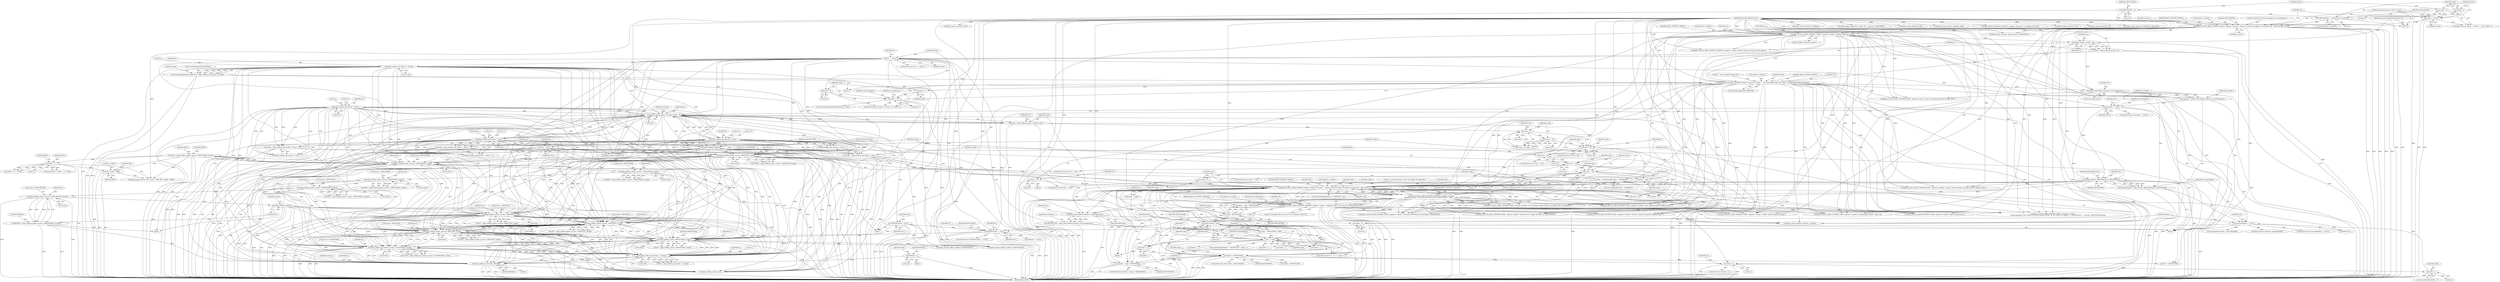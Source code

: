 digraph "0_ghostscript_e698d5c11d27212aa1098bc5b1673a3378563092_18@pointer" {
"1001197" [label="(Call,IBO->width + RDW)"];
"1001112" [label="(Call,RDW = jbig2_huffman_get(hs, params->SBHUFFRDW, &code1))"];
"1001114" [label="(Call,jbig2_huffman_get(hs, params->SBHUFFRDW, &code1))"];
"1000616" [label="(Call,jbig2_huffman_skip(hs))"];
"1000487" [label="(Call,jbig2_huffman_get_bits(hs, 3, &err))"];
"1000381" [label="(Call,jbig2_huffman_get(hs, runcodes, &err))"];
"1000473" [label="(Call,jbig2_huffman_get_bits(hs, 2, &err))"];
"1000273" [label="(Call,jbig2_huffman_get_bits(hs, 4, &code))"];
"1000243" [label="(Call,hs == NULL)"];
"1000237" [label="(Call,hs = jbig2_huffman_new(ctx, ws))"];
"1000239" [label="(Call,jbig2_huffman_new(ctx, ws))"];
"1000230" [label="(Call,jbig2_error(ctx, JBIG2_SEVERITY_DEBUG, segment->number, \"huffman coded text region\"))"];
"1000201" [label="(Call,jbig2_error(ctx, JBIG2_SEVERITY_DEBUG, segment->number, \"symbol list contains %d glyphs in %d dictionaries\", SBNUMSYMS, n_dicts))"];
"1000136" [label="(MethodParameterIn,Jbig2Ctx *ctx)"];
"1000181" [label="(Call,SBNUMSYMS = 0)"];
"1000194" [label="(Call,SBNUMSYMS += dicts[index]->n_symbols)"];
"1000188" [label="(Call,index < n_dicts)"];
"1000185" [label="(Call,index = 0)"];
"1000191" [label="(Call,index++)"];
"1000140" [label="(MethodParameterIn,const uint32_t n_dicts)"];
"1000146" [label="(MethodParameterIn,Jbig2WordStream *ws)"];
"1000501" [label="(Call,jbig2_huffman_get_bits(hs, 7, &err))"];
"1000332" [label="(Call,runcodes == NULL)"];
"1000325" [label="(Call,runcodes = jbig2_build_huffman_table(ctx, &runcodeparams))"];
"1000327" [label="(Call,jbig2_build_huffman_table(ctx, &runcodeparams))"];
"1000297" [label="(Call,jbig2_error(ctx, JBIG2_SEVERITY_DEBUG, segment->number, \"  read runcode%d length %d\", index, runcodelengths[index].PREFLEN))"];
"1000261" [label="(Call,index < 35)"];
"1000258" [label="(Call,index = 0)"];
"1000264" [label="(Call,index++)"];
"1000267" [label="(Call,runcodelengths[index].PREFLEN = jbig2_huffman_get_bits(hs, 4, &code))"];
"1000718" [label="(Call,jbig2_huffman_get(hs, params->SBHUFFDT, &code))"];
"1000764" [label="(Call,jbig2_huffman_get(hs, params->SBHUFFFS, &code))"];
"1001157" [label="(Call,jbig2_huffman_skip(hs))"];
"1001150" [label="(Call,jbig2_huffman_get(hs, params->SBHUFFRSIZE, &code5))"];
"1001141" [label="(Call,jbig2_huffman_get(hs, params->SBHUFFRDY, &code4))"];
"1001132" [label="(Call,jbig2_huffman_get(hs, params->SBHUFFRDX, &code3))"];
"1001123" [label="(Call,jbig2_huffman_get(hs, params->SBHUFFRDH, &code2))"];
"1000823" [label="(Call,jbig2_huffman_get(hs, params->SBHUFFDS, &code))"];
"1000905" [label="(Call,jbig2_huffman_get(hs, SBSYMCODES, &code))"];
"1000870" [label="(Call,jbig2_huffman_get_bits(hs, params->LOGSBSTRIPS, &code))"];
"1001308" [label="(Call,jbig2_huffman_advance(hs, BMSIZE))"];
"1001008" [label="(Call,jbig2_huffman_get_bits(hs, 1, &code))"];
"1000669" [label="(Call,jbig2_huffman_get(hs, params->SBHUFFDT, &code))"];
"1000169" [label="(Call,*hs = NULL)"];
"1001045" [label="(Call,BMSIZE = 0)"];
"1001148" [label="(Call,BMSIZE = jbig2_huffman_get(hs, params->SBHUFFRSIZE, &code5))"];
"1000634" [label="(Call,SBSYMCODES == NULL)"];
"1000618" [label="(Call,SBSYMCODES = jbig2_build_huffman_table(ctx, &symcodeparams))"];
"1000620" [label="(Call,jbig2_build_huffman_table(ctx, &symcodeparams))"];
"1000350" [label="(Call,jbig2_new(ctx, Jbig2HuffmanLine, SBNUMSYMS))"];
"1000594" [label="(Call,jbig2_error(ctx, JBIG2_SEVERITY_WARNING, segment->number, \"runlength codes do not cover the available symbol set\"))"];
"1000512" [label="(Call,jbig2_error(ctx, JBIG2_SEVERITY_DEBUG, segment->number, \"  read runcode%d at index %d (length %d range %d)\", code, index, len, range))"];
"1000530" [label="(Call,jbig2_error(ctx, JBIG2_SEVERITY_WARNING, segment->number,\n                            \"runlength extends %d entries beyond the end of symbol id table!\", index + range - SBNUMSYMS))"];
"1000539" [label="(Call,range - SBNUMSYMS)"];
"1000524" [label="(Call,index + range > SBNUMSYMS)"];
"1000375" [label="(Call,index < SBNUMSYMS)"];
"1000586" [label="(Call,index += r)"];
"1000551" [label="(Call,r < range)"];
"1000554" [label="(Call,r++)"];
"1000548" [label="(Call,r = 0)"];
"1000542" [label="(Call,range = SBNUMSYMS - index)"];
"1000544" [label="(Call,SBNUMSYMS - index)"];
"1000371" [label="(Call,index = 0)"];
"1000495" [label="(Call,code == 34)"];
"1000481" [label="(Call,code == 33)"];
"1000467" [label="(Call,code == 32)"];
"1000428" [label="(Call,code == 32)"];
"1000415" [label="(Call,code < 32)"];
"1000395" [label="(Call,code >= 35)"];
"1000392" [label="(Call,code < 0)"];
"1000379" [label="(Call,code = jbig2_huffman_get(hs, runcodes, &err))"];
"1000454" [label="(Call,index - 1)"];
"1000433" [label="(Call,index < 1)"];
"1000460" [label="(Call,len = 0)"];
"1000419" [label="(Call,len = code)"];
"1000449" [label="(Call,len = symcodelengths[index - 1].PREFLEN)"];
"1000422" [label="(Call,range = 1)"];
"1000498" [label="(Call,range = jbig2_huffman_get_bits(hs, 7, &err) + 11)"];
"1000470" [label="(Call,range = jbig2_huffman_get_bits(hs, 2, &err) + 3)"];
"1000484" [label="(Call,range = jbig2_huffman_get_bits(hs, 3, &err) + 3)"];
"1000173" [label="(Call,*SBSYMCODES = NULL)"];
"1000355" [label="(Call,symcodelengths == NULL)"];
"1000348" [label="(Call,symcodelengths = jbig2_new(ctx, Jbig2HuffmanLine, SBNUMSYMS))"];
"1001252" [label="(Call,RDW >> 1)"];
"1000396" [label="(Identifier,code)"];
"1000624" [label="(JumpTarget,cleanup1:)"];
"1000484" [label="(Call,range = jbig2_huffman_get_bits(hs, 3, &err) + 3)"];
"1000354" [label="(ControlStructure,if (symcodelengths == NULL))"];
"1000140" [label="(MethodParameterIn,const uint32_t n_dicts)"];
"1000452" [label="(Call,symcodelengths[index - 1])"];
"1001293" [label="(Call,jbig2_image_release(ctx, refimage))"];
"1000591" [label="(Identifier,index)"];
"1000903" [label="(Call,ID = jbig2_huffman_get(hs, SBSYMCODES, &code))"];
"1000192" [label="(Identifier,index)"];
"1000875" [label="(Call,&code)"];
"1000471" [label="(Identifier,range)"];
"1000906" [label="(Identifier,hs)"];
"1000280" [label="(Identifier,code)"];
"1000513" [label="(Identifier,ctx)"];
"1001141" [label="(Call,jbig2_huffman_get(hs, params->SBHUFFRDY, &code4))"];
"1000276" [label="(Call,&code)"];
"1000824" [label="(Identifier,hs)"];
"1000620" [label="(Call,jbig2_build_huffman_table(ctx, &symcodeparams))"];
"1001224" [label="(Call,jbig2_error(ctx, JBIG2_SEVERITY_FATAL, segment->number, \"couldn't allocate reference image\"))"];
"1001111" [label="(Block,)"];
"1000586" [label="(Call,index += r)"];
"1000393" [label="(Identifier,code)"];
"1000719" [label="(Identifier,hs)"];
"1000392" [label="(Call,code < 0)"];
"1000488" [label="(Identifier,hs)"];
"1000543" [label="(Identifier,range)"];
"1001047" [label="(Literal,0)"];
"1000182" [label="(Identifier,SBNUMSYMS)"];
"1000872" [label="(Call,params->LOGSBSTRIPS)"];
"1000579" [label="(Call,index + r)"];
"1001148" [label="(Call,BMSIZE = jbig2_huffman_get(hs, params->SBHUFFRSIZE, &code5))"];
"1000514" [label="(Identifier,JBIG2_SEVERITY_DEBUG)"];
"1000424" [label="(Literal,1)"];
"1001253" [label="(Identifier,RDW)"];
"1000391" [label="(Call,code < 0 || code >= 35)"];
"1000555" [label="(Identifier,r)"];
"1001123" [label="(Call,jbig2_huffman_get(hs, params->SBHUFFRDH, &code2))"];
"1001009" [label="(Identifier,hs)"];
"1000312" [label="(Identifier,runcodeparams)"];
"1000674" [label="(Call,&code)"];
"1000657" [label="(Identifier,ctx)"];
"1000240" [label="(Identifier,ctx)"];
"1000185" [label="(Call,index = 0)"];
"1000260" [label="(Literal,0)"];
"1000532" [label="(Identifier,JBIG2_SEVERITY_WARNING)"];
"1000489" [label="(Literal,3)"];
"1001308" [label="(Call,jbig2_huffman_advance(hs, BMSIZE))"];
"1000263" [label="(Literal,35)"];
"1000633" [label="(ControlStructure,if (SBSYMCODES == NULL))"];
"1000823" [label="(Call,jbig2_huffman_get(hs, params->SBHUFFDS, &code))"];
"1001125" [label="(Call,params->SBHUFFRDH)"];
"1001509" [label="(Call,jbig2_image_compose(ctx, image, IB, x, y, params->SBCOMBOP))"];
"1001130" [label="(Call,RDX = jbig2_huffman_get(hs, params->SBHUFFRDX, &code3))"];
"1000352" [label="(Identifier,Jbig2HuffmanLine)"];
"1000460" [label="(Call,len = 0)"];
"1000536" [label="(Literal,\"runlength extends %d entries beyond the end of symbol id table!\")"];
"1000337" [label="(Identifier,ctx)"];
"1000553" [label="(Identifier,range)"];
"1000504" [label="(Call,&err)"];
"1000621" [label="(Identifier,ctx)"];
"1001132" [label="(Call,jbig2_huffman_get(hs, params->SBHUFFRDX, &code3))"];
"1000464" [label="(Identifier,err)"];
"1000421" [label="(Identifier,code)"];
"1001143" [label="(Call,params->SBHUFFRDY)"];
"1000671" [label="(Call,params->SBHUFFDT)"];
"1001121" [label="(Call,RDH = jbig2_huffman_get(hs, params->SBHUFFRDH, &code2))"];
"1000357" [label="(Identifier,NULL)"];
"1000382" [label="(Identifier,hs)"];
"1000494" [label="(ControlStructure,if (code == 34))"];
"1000498" [label="(Call,range = jbig2_huffman_get_bits(hs, 7, &err) + 11)"];
"1001115" [label="(Identifier,hs)"];
"1000718" [label="(Call,jbig2_huffman_get(hs, params->SBHUFFDT, &code))"];
"1000547" [label="(ControlStructure,for (r = 0; r < range; r++))"];
"1000617" [label="(Identifier,hs)"];
"1001010" [label="(Literal,1)"];
"1000248" [label="(Identifier,ctx)"];
"1000587" [label="(Identifier,index)"];
"1000506" [label="(Literal,11)"];
"1000529" [label="(Block,)"];
"1000480" [label="(ControlStructure,if (code == 33))"];
"1001119" [label="(Call,&code1)"];
"1000871" [label="(Identifier,hs)"];
"1000667" [label="(Call,STRIPT = jbig2_huffman_get(hs, params->SBHUFFDT, &code))"];
"1000348" [label="(Call,symcodelengths = jbig2_new(ctx, Jbig2HuffmanLine, SBNUMSYMS))"];
"1000273" [label="(Call,jbig2_huffman_get_bits(hs, 4, &code))"];
"1000355" [label="(Call,symcodelengths == NULL)"];
"1001149" [label="(Identifier,BMSIZE)"];
"1000290" [label="(Call,runcodelengths[index].RANGELOW = index)"];
"1000523" [label="(ControlStructure,if (index + range > SBNUMSYMS))"];
"1000429" [label="(Identifier,code)"];
"1000201" [label="(Call,jbig2_error(ctx, JBIG2_SEVERITY_DEBUG, segment->number, \"symbol list contains %d glyphs in %d dictionaries\", SBNUMSYMS, n_dicts))"];
"1001252" [label="(Call,RDW >> 1)"];
"1000524" [label="(Call,index + range > SBNUMSYMS)"];
"1000521" [label="(Identifier,len)"];
"1001300" [label="(Call,jbig2_image_release(ctx, IBO))"];
"1000419" [label="(Call,len = code)"];
"1000264" [label="(Call,index++)"];
"1000389" [label="(Identifier,err)"];
"1000381" [label="(Call,jbig2_huffman_get(hs, runcodes, &err))"];
"1000244" [label="(Identifier,hs)"];
"1000175" [label="(Identifier,NULL)"];
"1000468" [label="(Identifier,code)"];
"1000570" [label="(Call,index + r)"];
"1000462" [label="(Literal,0)"];
"1000267" [label="(Call,runcodelengths[index].PREFLEN = jbig2_huffman_get_bits(hs, 4, &code))"];
"1000456" [label="(Literal,1)"];
"1000266" [label="(Block,)"];
"1000422" [label="(Call,range = 1)"];
"1000478" [label="(Literal,3)"];
"1000541" [label="(Identifier,SBNUMSYMS)"];
"1000257" [label="(ControlStructure,for (index = 0; index < 35; index++))"];
"1000239" [label="(Call,jbig2_huffman_new(ctx, ws))"];
"1000378" [label="(Block,)"];
"1000638" [label="(Call,jbig2_error(ctx, JBIG2_SEVERITY_FATAL, segment->number, \"could not construct Symbol ID huffman table!\"))"];
"1000297" [label="(Call,jbig2_error(ctx, JBIG2_SEVERITY_DEBUG, segment->number, \"  read runcode%d length %d\", index, runcodelengths[index].PREFLEN))"];
"1000394" [label="(Literal,0)"];
"1000189" [label="(Identifier,index)"];
"1000905" [label="(Call,jbig2_huffman_get(hs, SBSYMCODES, &code))"];
"1000828" [label="(Call,&code)"];
"1001584" [label="(MethodReturn,RET)"];
"1000515" [label="(Call,segment->number)"];
"1000502" [label="(Identifier,hs)"];
"1000825" [label="(Call,params->SBHUFFDS)"];
"1001231" [label="(Call,jbig2_image_clear(ctx, refimage, 0x00))"];
"1001201" [label="(Identifier,RDW)"];
"1000350" [label="(Call,jbig2_new(ctx, Jbig2HuffmanLine, SBNUMSYMS))"];
"1000183" [label="(Literal,0)"];
"1000261" [label="(Call,index < 35)"];
"1001158" [label="(Identifier,hs)"];
"1000520" [label="(Identifier,index)"];
"1001315" [label="(Identifier,params)"];
"1000147" [label="(Block,)"];
"1000232" [label="(Identifier,JBIG2_SEVERITY_DEBUG)"];
"1000469" [label="(Literal,32)"];
"1000209" [label="(Identifier,n_dicts)"];
"1000670" [label="(Identifier,hs)"];
"1000415" [label="(Call,code < 32)"];
"1000764" [label="(Call,jbig2_huffman_get(hs, params->SBHUFFFS, &code))"];
"1000298" [label="(Identifier,ctx)"];
"1000470" [label="(Call,range = jbig2_huffman_get_bits(hs, 2, &err) + 3)"];
"1000450" [label="(Identifier,len)"];
"1000473" [label="(Call,jbig2_huffman_get_bits(hs, 2, &err))"];
"1000639" [label="(Identifier,ctx)"];
"1000575" [label="(Call,symcodelengths[index + r].RANGELOW = index + r)"];
"1000207" [label="(Literal,\"symbol list contains %d glyphs in %d dictionaries\")"];
"1000431" [label="(Block,)"];
"1000303" [label="(Literal,\"  read runcode%d length %d\")"];
"1000430" [label="(Literal,32)"];
"1000191" [label="(Call,index++)"];
"1001485" [label="(Call,jbig2_error(ctx, JBIG2_SEVERITY_DEBUG, segment->number,\n                        \"composing glyph id %d: %dx%d @ (%d,%d) symbol %d/%d\", ID, IB->width, IB->height, x, y, NINSTANCES + 1, params->SBNUMINSTANCES))"];
"1000459" [label="(Block,)"];
"1000550" [label="(Literal,0)"];
"1000483" [label="(Literal,33)"];
"1000438" [label="(Identifier,ctx)"];
"1001576" [label="(Call,jbig2_release_huffman_table(ctx, SBSYMCODES))"];
"1000373" [label="(Literal,0)"];
"1000237" [label="(Call,hs = jbig2_huffman_new(ctx, ws))"];
"1000353" [label="(Identifier,SBNUMSYMS)"];
"1000537" [label="(Call,index + range - SBNUMSYMS)"];
"1000588" [label="(Identifier,r)"];
"1000545" [label="(Identifier,SBNUMSYMS)"];
"1000173" [label="(Call,*SBSYMCODES = NULL)"];
"1000395" [label="(Call,code >= 35)"];
"1000552" [label="(Identifier,r)"];
"1000349" [label="(Identifier,symcodelengths)"];
"1001150" [label="(Call,jbig2_huffman_get(hs, params->SBHUFFRSIZE, &code5))"];
"1000326" [label="(Identifier,runcodes)"];
"1001036" [label="(Block,)"];
"1000333" [label="(Identifier,runcodes)"];
"1000766" [label="(Call,params->SBHUFFFS)"];
"1000231" [label="(Identifier,ctx)"];
"1000437" [label="(Call,jbig2_error(ctx, JBIG2_SEVERITY_FATAL, segment->number, \"error decoding symbol id table: run length with no antecedent!\"))"];
"1000509" [label="(Identifier,err)"];
"1000360" [label="(Identifier,ctx)"];
"1000146" [label="(MethodParameterIn,Jbig2WordStream *ws)"];
"1000380" [label="(Identifier,code)"];
"1000454" [label="(Call,index - 1)"];
"1000476" [label="(Call,&err)"];
"1000490" [label="(Call,&err)"];
"1000190" [label="(Identifier,n_dicts)"];
"1001254" [label="(Literal,1)"];
"1000618" [label="(Call,SBSYMCODES = jbig2_build_huffman_table(ctx, &symcodeparams))"];
"1000359" [label="(Call,jbig2_error(ctx, JBIG2_SEVERITY_FATAL, segment->number, \"memory allocation failure reading symbol ID huffman table!\"))"];
"1000467" [label="(Call,code == 32)"];
"1001113" [label="(Identifier,RDW)"];
"1001280" [label="(Call,jbig2_decode_refinement_region(ctx, segment, &rparams, as, refimage, GR_stats))"];
"1001157" [label="(Call,jbig2_huffman_skip(hs))"];
"1000485" [label="(Identifier,range)"];
"1000986" [label="(Call,jbig2_error(ctx, JBIG2_SEVERITY_FATAL, segment->number, \"missing glyph %d/%d!\", index, id))"];
"1000178" [label="(Identifier,code)"];
"1000561" [label="(Call,index + r)"];
"1000540" [label="(Identifier,range)"];
"1001247" [label="(Call,rparams.DX = (RDW >> 1) + RDX)"];
"1001309" [label="(Identifier,hs)"];
"1000461" [label="(Identifier,len)"];
"1000247" [label="(Call,jbig2_error(ctx, JBIG2_SEVERITY_WARNING, segment->number, \"failed to allocate storage for text region\"))"];
"1000482" [label="(Identifier,code)"];
"1001208" [label="(Call,refimage == NULL)"];
"1000435" [label="(Literal,1)"];
"1001307" [label="(Block,)"];
"1001152" [label="(Call,params->SBHUFFRSIZE)"];
"1000500" [label="(Call,jbig2_huffman_get_bits(hs, 7, &err) + 11)"];
"1001045" [label="(Call,BMSIZE = 0)"];
"1001567" [label="(Call,jbig2_image_release(ctx, IB))"];
"1001523" [label="(Call,jbig2_image_release(ctx, IB))"];
"1000497" [label="(Literal,34)"];
"1000258" [label="(Call,index = 0)"];
"1001146" [label="(Call,&code4)"];
"1001151" [label="(Identifier,hs)"];
"1000486" [label="(Call,jbig2_huffman_get_bits(hs, 3, &err) + 3)"];
"1000193" [label="(Block,)"];
"1000720" [label="(Call,params->SBHUFFDT)"];
"1000560" [label="(Identifier,symcodelengths)"];
"1000212" [label="(Identifier,params)"];
"1000236" [label="(Literal,\"huffman coded text region\")"];
"1000971" [label="(Call,jbig2_image_clone(ctx, dicts[index]->glyphs[id]))"];
"1000181" [label="(Call,SBNUMSYMS = 0)"];
"1000455" [label="(Identifier,index)"];
"1000762" [label="(Call,DFS = jbig2_huffman_get(hs, params->SBHUFFFS, &code))"];
"1001114" [label="(Call,jbig2_huffman_get(hs, params->SBHUFFRDW, &code1))"];
"1001122" [label="(Identifier,RDH)"];
"1000929" [label="(Call,ID >= SBNUMSYMS)"];
"1000417" [label="(Literal,32)"];
"1000203" [label="(Identifier,JBIG2_SEVERITY_DEBUG)"];
"1000512" [label="(Call,jbig2_error(ctx, JBIG2_SEVERITY_DEBUG, segment->number, \"  read runcode%d at index %d (length %d range %d)\", code, index, len, range))"];
"1000475" [label="(Literal,2)"];
"1001008" [label="(Call,jbig2_huffman_get_bits(hs, 1, &code))"];
"1000557" [label="(Call,symcodelengths[index + r].PREFLEN = len)"];
"1000376" [label="(Identifier,index)"];
"1001006" [label="(Call,RI = jbig2_huffman_get_bits(hs, 1, &code))"];
"1001162" [label="(Identifier,code1)"];
"1000238" [label="(Identifier,hs)"];
"1000593" [label="(Block,)"];
"1000171" [label="(Identifier,NULL)"];
"1000188" [label="(Call,index < n_dicts)"];
"1000262" [label="(Identifier,index)"];
"1000635" [label="(Identifier,SBSYMCODES)"];
"1000327" [label="(Call,jbig2_build_huffman_table(ctx, &runcodeparams))"];
"1001182" [label="(Call,jbig2_error(ctx, JBIG2_SEVERITY_FATAL, segment->number, \"failed to decode data\"))"];
"1000554" [label="(Call,r++)"];
"1000634" [label="(Call,SBSYMCODES == NULL)"];
"1000539" [label="(Call,range - SBNUMSYMS)"];
"1000870" [label="(Call,jbig2_huffman_get_bits(hs, params->LOGSBSTRIPS, &code))"];
"1000270" [label="(Identifier,runcodelengths)"];
"1000397" [label="(Literal,35)"];
"1000383" [label="(Identifier,runcodes)"];
"1000645" [label="(Call,jbig2_huffman_free(ctx, hs))"];
"1000530" [label="(Call,jbig2_error(ctx, JBIG2_SEVERITY_WARNING, segment->number,\n                            \"runlength extends %d entries beyond the end of symbol id table!\", index + range - SBNUMSYMS))"];
"1000202" [label="(Identifier,ctx)"];
"1000495" [label="(Call,code == 34)"];
"1000187" [label="(Literal,0)"];
"1000196" [label="(Call,dicts[index]->n_symbols)"];
"1000433" [label="(Call,index < 1)"];
"1000329" [label="(Call,&runcodeparams)"];
"1001046" [label="(Identifier,BMSIZE)"];
"1000548" [label="(Call,r = 0)"];
"1000451" [label="(Call,symcodelengths[index - 1].PREFLEN)"];
"1001128" [label="(Call,&code2)"];
"1000428" [label="(Call,code == 32)"];
"1000590" [label="(Call,index < SBNUMSYMS)"];
"1000372" [label="(Identifier,index)"];
"1001198" [label="(Call,IBO->width)"];
"1000526" [label="(Identifier,index)"];
"1001133" [label="(Identifier,hs)"];
"1000186" [label="(Identifier,index)"];
"1000136" [label="(MethodParameterIn,Jbig2Ctx *ctx)"];
"1000622" [label="(Call,&symcodeparams)"];
"1001579" [label="(Call,jbig2_huffman_free(ctx, hs))"];
"1000636" [label="(Identifier,NULL)"];
"1000807" [label="(Call,jbig2_error(ctx, JBIG2_SEVERITY_FATAL, segment->number, \"too many NINSTANCES (%d) decoded\", NINSTANCES))"];
"1000174" [label="(Identifier,SBSYMCODES)"];
"1000606" [label="(Call,symcodeparams.lines = symcodelengths)"];
"1000184" [label="(ControlStructure,for (index = 0; index < n_dicts; index++))"];
"1000716" [label="(Call,DT = jbig2_huffman_get(hs, params->SBHUFFDT, &code))"];
"1000423" [label="(Identifier,range)"];
"1000625" [label="(Call,jbig2_free(ctx->allocator, symcodelengths))"];
"1001050" [label="(Identifier,code1)"];
"1000481" [label="(Call,code == 33)"];
"1000379" [label="(Call,code = jbig2_huffman_get(hs, runcodes, &err))"];
"1000418" [label="(Block,)"];
"1000518" [label="(Literal,\"  read runcode%d at index %d (length %d range %d)\")"];
"1000334" [label="(Identifier,NULL)"];
"1000195" [label="(Identifier,SBNUMSYMS)"];
"1000449" [label="(Call,len = symcodelengths[index - 1].PREFLEN)"];
"1001204" [label="(Identifier,IBO)"];
"1000549" [label="(Identifier,r)"];
"1001112" [label="(Call,RDW = jbig2_huffman_get(hs, params->SBHUFFRDW, &code1))"];
"1000472" [label="(Call,jbig2_huffman_get_bits(hs, 2, &err) + 3)"];
"1000300" [label="(Call,segment->number)"];
"1001011" [label="(Call,&code)"];
"1000351" [label="(Identifier,ctx)"];
"1001134" [label="(Call,params->SBHUFFRDX)"];
"1000169" [label="(Call,*hs = NULL)"];
"1000331" [label="(ControlStructure,if (runcodes == NULL))"];
"1000546" [label="(Identifier,index)"];
"1000427" [label="(ControlStructure,if (code == 32))"];
"1000241" [label="(Identifier,ws)"];
"1000328" [label="(Identifier,ctx)"];
"1000544" [label="(Call,SBNUMSYMS - index)"];
"1000821" [label="(Call,IDS = jbig2_huffman_get(hs, params->SBHUFFDS, &code))"];
"1000551" [label="(Call,r < range)"];
"1001137" [label="(Call,&code3)"];
"1000519" [label="(Identifier,code)"];
"1000194" [label="(Call,SBNUMSYMS += dicts[index]->n_symbols)"];
"1000868" [label="(Call,CURT = jbig2_huffman_get_bits(hs, params->LOGSBSTRIPS, &code))"];
"1001195" [label="(Call,jbig2_image_new(ctx, IBO->width + RDW, IBO->height + RDH))"];
"1000259" [label="(Identifier,index)"];
"1000669" [label="(Call,jbig2_huffman_get(hs, params->SBHUFFDT, &code))"];
"1000688" [label="(Call,code < 0)"];
"1000242" [label="(ControlStructure,if (hs == NULL))"];
"1000265" [label="(Identifier,index)"];
"1000375" [label="(Call,index < SBNUMSYMS)"];
"1000325" [label="(Call,runcodes = jbig2_build_huffman_table(ctx, &runcodeparams))"];
"1001251" [label="(Call,(RDW >> 1) + RDX)"];
"1001142" [label="(Identifier,hs)"];
"1000650" [label="(Call,code != 0)"];
"1000233" [label="(Call,segment->number)"];
"1000275" [label="(Literal,4)"];
"1000274" [label="(Identifier,hs)"];
"1000305" [label="(Call,runcodelengths[index].PREFLEN)"];
"1000542" [label="(Call,range = SBNUMSYMS - index)"];
"1000214" [label="(Block,)"];
"1000204" [label="(Call,segment->number)"];
"1000474" [label="(Identifier,hs)"];
"1000501" [label="(Call,jbig2_huffman_get_bits(hs, 7, &err))"];
"1000499" [label="(Identifier,range)"];
"1000432" [label="(ControlStructure,if (index < 1))"];
"1000416" [label="(Identifier,code)"];
"1001310" [label="(Identifier,BMSIZE)"];
"1000503" [label="(Literal,7)"];
"1000723" [label="(Call,&code)"];
"1000600" [label="(Literal,\"runlength codes do not cover the available symbol set\")"];
"1000336" [label="(Call,jbig2_error(ctx, JBIG2_SEVERITY_FATAL, segment->number, \"error constructing symbol id runcode table!\"))"];
"1000935" [label="(Call,jbig2_error(ctx, JBIG2_SEVERITY_FATAL, segment->number, \"symbol id out of range! (%d/%d)\", ID, SBNUMSYMS))"];
"1000656" [label="(Call,jbig2_image_clear(ctx, image, params->SBDEFPIXEL))"];
"1000268" [label="(Call,runcodelengths[index].PREFLEN)"];
"1000583" [label="(Call,index + r)"];
"1001155" [label="(Call,&code5)"];
"1000170" [label="(Identifier,hs)"];
"1000466" [label="(ControlStructure,if (code == 32))"];
"1000619" [label="(Identifier,SBSYMCODES)"];
"1000374" [label="(ControlStructure,while (index < SBNUMSYMS))"];
"1001255" [label="(Identifier,RDX)"];
"1001116" [label="(Call,params->SBHUFFRDW)"];
"1000630" [label="(Call,jbig2_release_huffman_table(ctx, runcodes))"];
"1000356" [label="(Identifier,symcodelengths)"];
"1000496" [label="(Identifier,code)"];
"1000522" [label="(Identifier,range)"];
"1000907" [label="(Identifier,SBSYMCODES)"];
"1000492" [label="(Literal,3)"];
"1000371" [label="(Call,index = 0)"];
"1000414" [label="(ControlStructure,if (code < 32))"];
"1000304" [label="(Identifier,index)"];
"1000487" [label="(Call,jbig2_huffman_get_bits(hs, 3, &err))"];
"1000243" [label="(Call,hs == NULL)"];
"1000299" [label="(Identifier,JBIG2_SEVERITY_DEBUG)"];
"1000603" [label="(Identifier,symcodeparams)"];
"1000594" [label="(Call,jbig2_error(ctx, JBIG2_SEVERITY_WARNING, segment->number, \"runlength codes do not cover the available symbol set\"))"];
"1001212" [label="(Call,jbig2_image_release(ctx, IBO))"];
"1000533" [label="(Call,segment->number)"];
"1000399" [label="(Call,jbig2_error(ctx, JBIG2_SEVERITY_FATAL, segment->number, \"error reading symbol ID huffman table!\"))"];
"1000595" [label="(Identifier,ctx)"];
"1000531" [label="(Identifier,ctx)"];
"1000384" [label="(Call,&err)"];
"1001220" [label="(Call,jbig2_release_huffman_table(ctx, SBSYMCODES))"];
"1000528" [label="(Identifier,SBNUMSYMS)"];
"1000769" [label="(Call,&code)"];
"1000332" [label="(Call,runcodes == NULL)"];
"1000596" [label="(Identifier,JBIG2_SEVERITY_WARNING)"];
"1000525" [label="(Call,index + range)"];
"1000377" [label="(Identifier,SBNUMSYMS)"];
"1000597" [label="(Call,segment->number)"];
"1000230" [label="(Call,jbig2_error(ctx, JBIG2_SEVERITY_DEBUG, segment->number, \"huffman coded text region\"))"];
"1000908" [label="(Call,&code)"];
"1000420" [label="(Identifier,len)"];
"1001197" [label="(Call,IBO->width + RDW)"];
"1001139" [label="(Call,RDY = jbig2_huffman_get(hs, params->SBHUFFRDY, &code4))"];
"1000616" [label="(Call,jbig2_huffman_skip(hs))"];
"1000245" [label="(Identifier,NULL)"];
"1001124" [label="(Identifier,hs)"];
"1000208" [label="(Identifier,SBNUMSYMS)"];
"1000434" [label="(Identifier,index)"];
"1000765" [label="(Identifier,hs)"];
"1001197" -> "1001195"  [label="AST: "];
"1001197" -> "1001201"  [label="CFG: "];
"1001198" -> "1001197"  [label="AST: "];
"1001201" -> "1001197"  [label="AST: "];
"1001204" -> "1001197"  [label="CFG: "];
"1001197" -> "1001584"  [label="DDG: "];
"1001197" -> "1001584"  [label="DDG: "];
"1001112" -> "1001197"  [label="DDG: "];
"1001252" -> "1001197"  [label="DDG: "];
"1001112" -> "1001111"  [label="AST: "];
"1001112" -> "1001114"  [label="CFG: "];
"1001113" -> "1001112"  [label="AST: "];
"1001114" -> "1001112"  [label="AST: "];
"1001122" -> "1001112"  [label="CFG: "];
"1001112" -> "1001584"  [label="DDG: "];
"1001112" -> "1001584"  [label="DDG: "];
"1001114" -> "1001112"  [label="DDG: "];
"1001114" -> "1001112"  [label="DDG: "];
"1001114" -> "1001112"  [label="DDG: "];
"1001112" -> "1001195"  [label="DDG: "];
"1001112" -> "1001252"  [label="DDG: "];
"1001114" -> "1001119"  [label="CFG: "];
"1001115" -> "1001114"  [label="AST: "];
"1001116" -> "1001114"  [label="AST: "];
"1001119" -> "1001114"  [label="AST: "];
"1001114" -> "1001584"  [label="DDG: "];
"1001114" -> "1001584"  [label="DDG: "];
"1000616" -> "1001114"  [label="DDG: "];
"1000487" -> "1001114"  [label="DDG: "];
"1000718" -> "1001114"  [label="DDG: "];
"1000381" -> "1001114"  [label="DDG: "];
"1000764" -> "1001114"  [label="DDG: "];
"1001157" -> "1001114"  [label="DDG: "];
"1000823" -> "1001114"  [label="DDG: "];
"1000905" -> "1001114"  [label="DDG: "];
"1000870" -> "1001114"  [label="DDG: "];
"1001308" -> "1001114"  [label="DDG: "];
"1000473" -> "1001114"  [label="DDG: "];
"1000273" -> "1001114"  [label="DDG: "];
"1001008" -> "1001114"  [label="DDG: "];
"1000501" -> "1001114"  [label="DDG: "];
"1000669" -> "1001114"  [label="DDG: "];
"1000243" -> "1001114"  [label="DDG: "];
"1000169" -> "1001114"  [label="DDG: "];
"1001114" -> "1001123"  [label="DDG: "];
"1000616" -> "1000214"  [label="AST: "];
"1000616" -> "1000617"  [label="CFG: "];
"1000617" -> "1000616"  [label="AST: "];
"1000619" -> "1000616"  [label="CFG: "];
"1000616" -> "1001584"  [label="DDG: "];
"1000616" -> "1001584"  [label="DDG: "];
"1000487" -> "1000616"  [label="DDG: "];
"1000473" -> "1000616"  [label="DDG: "];
"1000273" -> "1000616"  [label="DDG: "];
"1000501" -> "1000616"  [label="DDG: "];
"1000381" -> "1000616"  [label="DDG: "];
"1000243" -> "1000616"  [label="DDG: "];
"1000616" -> "1000645"  [label="DDG: "];
"1000616" -> "1000669"  [label="DDG: "];
"1000616" -> "1000718"  [label="DDG: "];
"1000616" -> "1000764"  [label="DDG: "];
"1000616" -> "1000823"  [label="DDG: "];
"1000616" -> "1000870"  [label="DDG: "];
"1000616" -> "1000905"  [label="DDG: "];
"1000616" -> "1001008"  [label="DDG: "];
"1000616" -> "1001308"  [label="DDG: "];
"1000616" -> "1001579"  [label="DDG: "];
"1000487" -> "1000486"  [label="AST: "];
"1000487" -> "1000490"  [label="CFG: "];
"1000488" -> "1000487"  [label="AST: "];
"1000489" -> "1000487"  [label="AST: "];
"1000490" -> "1000487"  [label="AST: "];
"1000492" -> "1000487"  [label="CFG: "];
"1000487" -> "1001584"  [label="DDG: "];
"1000487" -> "1001584"  [label="DDG: "];
"1000487" -> "1000381"  [label="DDG: "];
"1000487" -> "1000381"  [label="DDG: "];
"1000487" -> "1000484"  [label="DDG: "];
"1000487" -> "1000484"  [label="DDG: "];
"1000487" -> "1000484"  [label="DDG: "];
"1000487" -> "1000486"  [label="DDG: "];
"1000487" -> "1000486"  [label="DDG: "];
"1000487" -> "1000486"  [label="DDG: "];
"1000381" -> "1000487"  [label="DDG: "];
"1000381" -> "1000487"  [label="DDG: "];
"1000487" -> "1000645"  [label="DDG: "];
"1000487" -> "1000669"  [label="DDG: "];
"1000487" -> "1000718"  [label="DDG: "];
"1000487" -> "1000764"  [label="DDG: "];
"1000487" -> "1000823"  [label="DDG: "];
"1000487" -> "1000870"  [label="DDG: "];
"1000487" -> "1000905"  [label="DDG: "];
"1000487" -> "1001008"  [label="DDG: "];
"1000487" -> "1001308"  [label="DDG: "];
"1000487" -> "1001579"  [label="DDG: "];
"1000381" -> "1000379"  [label="AST: "];
"1000381" -> "1000384"  [label="CFG: "];
"1000382" -> "1000381"  [label="AST: "];
"1000383" -> "1000381"  [label="AST: "];
"1000384" -> "1000381"  [label="AST: "];
"1000379" -> "1000381"  [label="CFG: "];
"1000381" -> "1001584"  [label="DDG: "];
"1000381" -> "1001584"  [label="DDG: "];
"1000381" -> "1000379"  [label="DDG: "];
"1000381" -> "1000379"  [label="DDG: "];
"1000381" -> "1000379"  [label="DDG: "];
"1000473" -> "1000381"  [label="DDG: "];
"1000473" -> "1000381"  [label="DDG: "];
"1000273" -> "1000381"  [label="DDG: "];
"1000501" -> "1000381"  [label="DDG: "];
"1000501" -> "1000381"  [label="DDG: "];
"1000243" -> "1000381"  [label="DDG: "];
"1000332" -> "1000381"  [label="DDG: "];
"1000381" -> "1000473"  [label="DDG: "];
"1000381" -> "1000473"  [label="DDG: "];
"1000381" -> "1000501"  [label="DDG: "];
"1000381" -> "1000501"  [label="DDG: "];
"1000381" -> "1000630"  [label="DDG: "];
"1000381" -> "1000645"  [label="DDG: "];
"1000381" -> "1000669"  [label="DDG: "];
"1000381" -> "1000718"  [label="DDG: "];
"1000381" -> "1000764"  [label="DDG: "];
"1000381" -> "1000823"  [label="DDG: "];
"1000381" -> "1000870"  [label="DDG: "];
"1000381" -> "1000905"  [label="DDG: "];
"1000381" -> "1001008"  [label="DDG: "];
"1000381" -> "1001308"  [label="DDG: "];
"1000381" -> "1001579"  [label="DDG: "];
"1000473" -> "1000472"  [label="AST: "];
"1000473" -> "1000476"  [label="CFG: "];
"1000474" -> "1000473"  [label="AST: "];
"1000475" -> "1000473"  [label="AST: "];
"1000476" -> "1000473"  [label="AST: "];
"1000478" -> "1000473"  [label="CFG: "];
"1000473" -> "1001584"  [label="DDG: "];
"1000473" -> "1001584"  [label="DDG: "];
"1000473" -> "1000470"  [label="DDG: "];
"1000473" -> "1000470"  [label="DDG: "];
"1000473" -> "1000470"  [label="DDG: "];
"1000473" -> "1000472"  [label="DDG: "];
"1000473" -> "1000472"  [label="DDG: "];
"1000473" -> "1000472"  [label="DDG: "];
"1000473" -> "1000645"  [label="DDG: "];
"1000473" -> "1000669"  [label="DDG: "];
"1000473" -> "1000718"  [label="DDG: "];
"1000473" -> "1000764"  [label="DDG: "];
"1000473" -> "1000823"  [label="DDG: "];
"1000473" -> "1000870"  [label="DDG: "];
"1000473" -> "1000905"  [label="DDG: "];
"1000473" -> "1001008"  [label="DDG: "];
"1000473" -> "1001308"  [label="DDG: "];
"1000473" -> "1001579"  [label="DDG: "];
"1000273" -> "1000267"  [label="AST: "];
"1000273" -> "1000276"  [label="CFG: "];
"1000274" -> "1000273"  [label="AST: "];
"1000275" -> "1000273"  [label="AST: "];
"1000276" -> "1000273"  [label="AST: "];
"1000267" -> "1000273"  [label="CFG: "];
"1000273" -> "1001584"  [label="DDG: "];
"1000273" -> "1001584"  [label="DDG: "];
"1000273" -> "1000267"  [label="DDG: "];
"1000273" -> "1000267"  [label="DDG: "];
"1000273" -> "1000267"  [label="DDG: "];
"1000243" -> "1000273"  [label="DDG: "];
"1000273" -> "1000645"  [label="DDG: "];
"1000273" -> "1000669"  [label="DDG: "];
"1000273" -> "1000669"  [label="DDG: "];
"1000273" -> "1000718"  [label="DDG: "];
"1000273" -> "1000718"  [label="DDG: "];
"1000273" -> "1000764"  [label="DDG: "];
"1000273" -> "1000764"  [label="DDG: "];
"1000273" -> "1000823"  [label="DDG: "];
"1000273" -> "1000823"  [label="DDG: "];
"1000273" -> "1000870"  [label="DDG: "];
"1000273" -> "1000870"  [label="DDG: "];
"1000273" -> "1000905"  [label="DDG: "];
"1000273" -> "1000905"  [label="DDG: "];
"1000273" -> "1001008"  [label="DDG: "];
"1000273" -> "1001008"  [label="DDG: "];
"1000273" -> "1001308"  [label="DDG: "];
"1000273" -> "1001579"  [label="DDG: "];
"1000243" -> "1000242"  [label="AST: "];
"1000243" -> "1000245"  [label="CFG: "];
"1000244" -> "1000243"  [label="AST: "];
"1000245" -> "1000243"  [label="AST: "];
"1000248" -> "1000243"  [label="CFG: "];
"1000259" -> "1000243"  [label="CFG: "];
"1000243" -> "1001584"  [label="DDG: "];
"1000243" -> "1001584"  [label="DDG: "];
"1000243" -> "1001584"  [label="DDG: "];
"1000237" -> "1000243"  [label="DDG: "];
"1000243" -> "1000332"  [label="DDG: "];
"1000243" -> "1000634"  [label="DDG: "];
"1000243" -> "1000645"  [label="DDG: "];
"1000243" -> "1000669"  [label="DDG: "];
"1000243" -> "1000718"  [label="DDG: "];
"1000243" -> "1000764"  [label="DDG: "];
"1000243" -> "1000823"  [label="DDG: "];
"1000243" -> "1000870"  [label="DDG: "];
"1000243" -> "1000905"  [label="DDG: "];
"1000243" -> "1001008"  [label="DDG: "];
"1000243" -> "1001308"  [label="DDG: "];
"1000243" -> "1001579"  [label="DDG: "];
"1000237" -> "1000214"  [label="AST: "];
"1000237" -> "1000239"  [label="CFG: "];
"1000238" -> "1000237"  [label="AST: "];
"1000239" -> "1000237"  [label="AST: "];
"1000244" -> "1000237"  [label="CFG: "];
"1000237" -> "1001584"  [label="DDG: "];
"1000239" -> "1000237"  [label="DDG: "];
"1000239" -> "1000237"  [label="DDG: "];
"1000239" -> "1000241"  [label="CFG: "];
"1000240" -> "1000239"  [label="AST: "];
"1000241" -> "1000239"  [label="AST: "];
"1000239" -> "1001584"  [label="DDG: "];
"1000230" -> "1000239"  [label="DDG: "];
"1000136" -> "1000239"  [label="DDG: "];
"1000146" -> "1000239"  [label="DDG: "];
"1000239" -> "1000247"  [label="DDG: "];
"1000239" -> "1000297"  [label="DDG: "];
"1000239" -> "1000327"  [label="DDG: "];
"1000239" -> "1000630"  [label="DDG: "];
"1000230" -> "1000214"  [label="AST: "];
"1000230" -> "1000236"  [label="CFG: "];
"1000231" -> "1000230"  [label="AST: "];
"1000232" -> "1000230"  [label="AST: "];
"1000233" -> "1000230"  [label="AST: "];
"1000236" -> "1000230"  [label="AST: "];
"1000238" -> "1000230"  [label="CFG: "];
"1000230" -> "1001584"  [label="DDG: "];
"1000230" -> "1001584"  [label="DDG: "];
"1000230" -> "1001584"  [label="DDG: "];
"1000201" -> "1000230"  [label="DDG: "];
"1000201" -> "1000230"  [label="DDG: "];
"1000201" -> "1000230"  [label="DDG: "];
"1000136" -> "1000230"  [label="DDG: "];
"1000230" -> "1000247"  [label="DDG: "];
"1000230" -> "1000297"  [label="DDG: "];
"1000230" -> "1000297"  [label="DDG: "];
"1000230" -> "1000336"  [label="DDG: "];
"1000230" -> "1000359"  [label="DDG: "];
"1000230" -> "1000399"  [label="DDG: "];
"1000230" -> "1000437"  [label="DDG: "];
"1000230" -> "1000512"  [label="DDG: "];
"1000230" -> "1000512"  [label="DDG: "];
"1000230" -> "1000594"  [label="DDG: "];
"1000230" -> "1000638"  [label="DDG: "];
"1000230" -> "1000807"  [label="DDG: "];
"1000230" -> "1000935"  [label="DDG: "];
"1000230" -> "1000986"  [label="DDG: "];
"1000230" -> "1001182"  [label="DDG: "];
"1000230" -> "1001224"  [label="DDG: "];
"1000230" -> "1001485"  [label="DDG: "];
"1000230" -> "1001485"  [label="DDG: "];
"1000201" -> "1000147"  [label="AST: "];
"1000201" -> "1000209"  [label="CFG: "];
"1000202" -> "1000201"  [label="AST: "];
"1000203" -> "1000201"  [label="AST: "];
"1000204" -> "1000201"  [label="AST: "];
"1000207" -> "1000201"  [label="AST: "];
"1000208" -> "1000201"  [label="AST: "];
"1000209" -> "1000201"  [label="AST: "];
"1000212" -> "1000201"  [label="CFG: "];
"1000201" -> "1001584"  [label="DDG: "];
"1000201" -> "1001584"  [label="DDG: "];
"1000201" -> "1001584"  [label="DDG: "];
"1000201" -> "1001584"  [label="DDG: "];
"1000201" -> "1001584"  [label="DDG: "];
"1000136" -> "1000201"  [label="DDG: "];
"1000181" -> "1000201"  [label="DDG: "];
"1000194" -> "1000201"  [label="DDG: "];
"1000188" -> "1000201"  [label="DDG: "];
"1000140" -> "1000201"  [label="DDG: "];
"1000201" -> "1000350"  [label="DDG: "];
"1000201" -> "1000656"  [label="DDG: "];
"1000201" -> "1000807"  [label="DDG: "];
"1000201" -> "1000929"  [label="DDG: "];
"1000201" -> "1000935"  [label="DDG: "];
"1000201" -> "1000986"  [label="DDG: "];
"1000201" -> "1001182"  [label="DDG: "];
"1000201" -> "1001224"  [label="DDG: "];
"1000201" -> "1001485"  [label="DDG: "];
"1000201" -> "1001485"  [label="DDG: "];
"1000136" -> "1000135"  [label="AST: "];
"1000136" -> "1001584"  [label="DDG: "];
"1000136" -> "1000247"  [label="DDG: "];
"1000136" -> "1000297"  [label="DDG: "];
"1000136" -> "1000327"  [label="DDG: "];
"1000136" -> "1000336"  [label="DDG: "];
"1000136" -> "1000350"  [label="DDG: "];
"1000136" -> "1000359"  [label="DDG: "];
"1000136" -> "1000399"  [label="DDG: "];
"1000136" -> "1000437"  [label="DDG: "];
"1000136" -> "1000512"  [label="DDG: "];
"1000136" -> "1000530"  [label="DDG: "];
"1000136" -> "1000594"  [label="DDG: "];
"1000136" -> "1000620"  [label="DDG: "];
"1000136" -> "1000630"  [label="DDG: "];
"1000136" -> "1000638"  [label="DDG: "];
"1000136" -> "1000645"  [label="DDG: "];
"1000136" -> "1000656"  [label="DDG: "];
"1000136" -> "1000807"  [label="DDG: "];
"1000136" -> "1000935"  [label="DDG: "];
"1000136" -> "1000971"  [label="DDG: "];
"1000136" -> "1000986"  [label="DDG: "];
"1000136" -> "1001182"  [label="DDG: "];
"1000136" -> "1001195"  [label="DDG: "];
"1000136" -> "1001212"  [label="DDG: "];
"1000136" -> "1001220"  [label="DDG: "];
"1000136" -> "1001224"  [label="DDG: "];
"1000136" -> "1001231"  [label="DDG: "];
"1000136" -> "1001280"  [label="DDG: "];
"1000136" -> "1001293"  [label="DDG: "];
"1000136" -> "1001300"  [label="DDG: "];
"1000136" -> "1001485"  [label="DDG: "];
"1000136" -> "1001509"  [label="DDG: "];
"1000136" -> "1001523"  [label="DDG: "];
"1000136" -> "1001567"  [label="DDG: "];
"1000136" -> "1001576"  [label="DDG: "];
"1000136" -> "1001579"  [label="DDG: "];
"1000181" -> "1000147"  [label="AST: "];
"1000181" -> "1000183"  [label="CFG: "];
"1000182" -> "1000181"  [label="AST: "];
"1000183" -> "1000181"  [label="AST: "];
"1000186" -> "1000181"  [label="CFG: "];
"1000181" -> "1000194"  [label="DDG: "];
"1000194" -> "1000193"  [label="AST: "];
"1000194" -> "1000196"  [label="CFG: "];
"1000195" -> "1000194"  [label="AST: "];
"1000196" -> "1000194"  [label="AST: "];
"1000192" -> "1000194"  [label="CFG: "];
"1000194" -> "1001584"  [label="DDG: "];
"1000188" -> "1000184"  [label="AST: "];
"1000188" -> "1000190"  [label="CFG: "];
"1000189" -> "1000188"  [label="AST: "];
"1000190" -> "1000188"  [label="AST: "];
"1000195" -> "1000188"  [label="CFG: "];
"1000202" -> "1000188"  [label="CFG: "];
"1000188" -> "1001584"  [label="DDG: "];
"1000188" -> "1001584"  [label="DDG: "];
"1000185" -> "1000188"  [label="DDG: "];
"1000191" -> "1000188"  [label="DDG: "];
"1000140" -> "1000188"  [label="DDG: "];
"1000188" -> "1000191"  [label="DDG: "];
"1000185" -> "1000184"  [label="AST: "];
"1000185" -> "1000187"  [label="CFG: "];
"1000186" -> "1000185"  [label="AST: "];
"1000187" -> "1000185"  [label="AST: "];
"1000189" -> "1000185"  [label="CFG: "];
"1000191" -> "1000184"  [label="AST: "];
"1000191" -> "1000192"  [label="CFG: "];
"1000192" -> "1000191"  [label="AST: "];
"1000189" -> "1000191"  [label="CFG: "];
"1000140" -> "1000135"  [label="AST: "];
"1000140" -> "1001584"  [label="DDG: "];
"1000146" -> "1000135"  [label="AST: "];
"1000146" -> "1001584"  [label="DDG: "];
"1000501" -> "1000500"  [label="AST: "];
"1000501" -> "1000504"  [label="CFG: "];
"1000502" -> "1000501"  [label="AST: "];
"1000503" -> "1000501"  [label="AST: "];
"1000504" -> "1000501"  [label="AST: "];
"1000506" -> "1000501"  [label="CFG: "];
"1000501" -> "1001584"  [label="DDG: "];
"1000501" -> "1001584"  [label="DDG: "];
"1000501" -> "1000498"  [label="DDG: "];
"1000501" -> "1000498"  [label="DDG: "];
"1000501" -> "1000498"  [label="DDG: "];
"1000501" -> "1000500"  [label="DDG: "];
"1000501" -> "1000500"  [label="DDG: "];
"1000501" -> "1000500"  [label="DDG: "];
"1000501" -> "1000645"  [label="DDG: "];
"1000501" -> "1000669"  [label="DDG: "];
"1000501" -> "1000718"  [label="DDG: "];
"1000501" -> "1000764"  [label="DDG: "];
"1000501" -> "1000823"  [label="DDG: "];
"1000501" -> "1000870"  [label="DDG: "];
"1000501" -> "1000905"  [label="DDG: "];
"1000501" -> "1001008"  [label="DDG: "];
"1000501" -> "1001308"  [label="DDG: "];
"1000501" -> "1001579"  [label="DDG: "];
"1000332" -> "1000331"  [label="AST: "];
"1000332" -> "1000334"  [label="CFG: "];
"1000333" -> "1000332"  [label="AST: "];
"1000334" -> "1000332"  [label="AST: "];
"1000337" -> "1000332"  [label="CFG: "];
"1000349" -> "1000332"  [label="CFG: "];
"1000332" -> "1001584"  [label="DDG: "];
"1000325" -> "1000332"  [label="DDG: "];
"1000332" -> "1000355"  [label="DDG: "];
"1000332" -> "1000630"  [label="DDG: "];
"1000332" -> "1000634"  [label="DDG: "];
"1000325" -> "1000214"  [label="AST: "];
"1000325" -> "1000327"  [label="CFG: "];
"1000326" -> "1000325"  [label="AST: "];
"1000327" -> "1000325"  [label="AST: "];
"1000333" -> "1000325"  [label="CFG: "];
"1000325" -> "1001584"  [label="DDG: "];
"1000327" -> "1000325"  [label="DDG: "];
"1000327" -> "1000325"  [label="DDG: "];
"1000327" -> "1000329"  [label="CFG: "];
"1000328" -> "1000327"  [label="AST: "];
"1000329" -> "1000327"  [label="AST: "];
"1000327" -> "1001584"  [label="DDG: "];
"1000297" -> "1000327"  [label="DDG: "];
"1000327" -> "1000336"  [label="DDG: "];
"1000327" -> "1000350"  [label="DDG: "];
"1000297" -> "1000266"  [label="AST: "];
"1000297" -> "1000305"  [label="CFG: "];
"1000298" -> "1000297"  [label="AST: "];
"1000299" -> "1000297"  [label="AST: "];
"1000300" -> "1000297"  [label="AST: "];
"1000303" -> "1000297"  [label="AST: "];
"1000304" -> "1000297"  [label="AST: "];
"1000305" -> "1000297"  [label="AST: "];
"1000265" -> "1000297"  [label="CFG: "];
"1000297" -> "1001584"  [label="DDG: "];
"1000297" -> "1001584"  [label="DDG: "];
"1000297" -> "1001584"  [label="DDG: "];
"1000297" -> "1001584"  [label="DDG: "];
"1000297" -> "1000264"  [label="DDG: "];
"1000261" -> "1000297"  [label="DDG: "];
"1000267" -> "1000297"  [label="DDG: "];
"1000297" -> "1000336"  [label="DDG: "];
"1000297" -> "1000359"  [label="DDG: "];
"1000297" -> "1000399"  [label="DDG: "];
"1000297" -> "1000437"  [label="DDG: "];
"1000297" -> "1000512"  [label="DDG: "];
"1000297" -> "1000512"  [label="DDG: "];
"1000297" -> "1000594"  [label="DDG: "];
"1000297" -> "1000630"  [label="DDG: "];
"1000297" -> "1000638"  [label="DDG: "];
"1000297" -> "1000807"  [label="DDG: "];
"1000297" -> "1000935"  [label="DDG: "];
"1000297" -> "1000986"  [label="DDG: "];
"1000297" -> "1001182"  [label="DDG: "];
"1000297" -> "1001224"  [label="DDG: "];
"1000297" -> "1001485"  [label="DDG: "];
"1000297" -> "1001485"  [label="DDG: "];
"1000261" -> "1000257"  [label="AST: "];
"1000261" -> "1000263"  [label="CFG: "];
"1000262" -> "1000261"  [label="AST: "];
"1000263" -> "1000261"  [label="AST: "];
"1000270" -> "1000261"  [label="CFG: "];
"1000312" -> "1000261"  [label="CFG: "];
"1000261" -> "1001584"  [label="DDG: "];
"1000261" -> "1001584"  [label="DDG: "];
"1000258" -> "1000261"  [label="DDG: "];
"1000264" -> "1000261"  [label="DDG: "];
"1000261" -> "1000290"  [label="DDG: "];
"1000258" -> "1000257"  [label="AST: "];
"1000258" -> "1000260"  [label="CFG: "];
"1000259" -> "1000258"  [label="AST: "];
"1000260" -> "1000258"  [label="AST: "];
"1000262" -> "1000258"  [label="CFG: "];
"1000264" -> "1000257"  [label="AST: "];
"1000264" -> "1000265"  [label="CFG: "];
"1000265" -> "1000264"  [label="AST: "];
"1000262" -> "1000264"  [label="CFG: "];
"1000267" -> "1000266"  [label="AST: "];
"1000268" -> "1000267"  [label="AST: "];
"1000280" -> "1000267"  [label="CFG: "];
"1000267" -> "1001584"  [label="DDG: "];
"1000267" -> "1001584"  [label="DDG: "];
"1000718" -> "1000716"  [label="AST: "];
"1000718" -> "1000723"  [label="CFG: "];
"1000719" -> "1000718"  [label="AST: "];
"1000720" -> "1000718"  [label="AST: "];
"1000723" -> "1000718"  [label="AST: "];
"1000716" -> "1000718"  [label="CFG: "];
"1000718" -> "1001584"  [label="DDG: "];
"1000718" -> "1001584"  [label="DDG: "];
"1000718" -> "1001584"  [label="DDG: "];
"1000718" -> "1000716"  [label="DDG: "];
"1000718" -> "1000716"  [label="DDG: "];
"1000718" -> "1000716"  [label="DDG: "];
"1000764" -> "1000718"  [label="DDG: "];
"1000764" -> "1000718"  [label="DDG: "];
"1001157" -> "1000718"  [label="DDG: "];
"1000823" -> "1000718"  [label="DDG: "];
"1000823" -> "1000718"  [label="DDG: "];
"1000905" -> "1000718"  [label="DDG: "];
"1000905" -> "1000718"  [label="DDG: "];
"1000870" -> "1000718"  [label="DDG: "];
"1000870" -> "1000718"  [label="DDG: "];
"1001308" -> "1000718"  [label="DDG: "];
"1001008" -> "1000718"  [label="DDG: "];
"1001008" -> "1000718"  [label="DDG: "];
"1000669" -> "1000718"  [label="DDG: "];
"1000669" -> "1000718"  [label="DDG: "];
"1000669" -> "1000718"  [label="DDG: "];
"1000169" -> "1000718"  [label="DDG: "];
"1000718" -> "1000764"  [label="DDG: "];
"1000718" -> "1000764"  [label="DDG: "];
"1000718" -> "1000823"  [label="DDG: "];
"1000718" -> "1000823"  [label="DDG: "];
"1000718" -> "1000870"  [label="DDG: "];
"1000718" -> "1000870"  [label="DDG: "];
"1000718" -> "1000905"  [label="DDG: "];
"1000718" -> "1000905"  [label="DDG: "];
"1000718" -> "1001008"  [label="DDG: "];
"1000718" -> "1001008"  [label="DDG: "];
"1000718" -> "1001308"  [label="DDG: "];
"1000718" -> "1001579"  [label="DDG: "];
"1000764" -> "1000762"  [label="AST: "];
"1000764" -> "1000769"  [label="CFG: "];
"1000765" -> "1000764"  [label="AST: "];
"1000766" -> "1000764"  [label="AST: "];
"1000769" -> "1000764"  [label="AST: "];
"1000762" -> "1000764"  [label="CFG: "];
"1000764" -> "1001584"  [label="DDG: "];
"1000764" -> "1001584"  [label="DDG: "];
"1000764" -> "1001584"  [label="DDG: "];
"1000764" -> "1000762"  [label="DDG: "];
"1000764" -> "1000762"  [label="DDG: "];
"1000764" -> "1000762"  [label="DDG: "];
"1001157" -> "1000764"  [label="DDG: "];
"1000823" -> "1000764"  [label="DDG: "];
"1000823" -> "1000764"  [label="DDG: "];
"1000905" -> "1000764"  [label="DDG: "];
"1000905" -> "1000764"  [label="DDG: "];
"1000870" -> "1000764"  [label="DDG: "];
"1000870" -> "1000764"  [label="DDG: "];
"1001308" -> "1000764"  [label="DDG: "];
"1001008" -> "1000764"  [label="DDG: "];
"1001008" -> "1000764"  [label="DDG: "];
"1000669" -> "1000764"  [label="DDG: "];
"1000669" -> "1000764"  [label="DDG: "];
"1000169" -> "1000764"  [label="DDG: "];
"1000764" -> "1000823"  [label="DDG: "];
"1000764" -> "1000823"  [label="DDG: "];
"1000764" -> "1000870"  [label="DDG: "];
"1000764" -> "1000870"  [label="DDG: "];
"1000764" -> "1000905"  [label="DDG: "];
"1000764" -> "1000905"  [label="DDG: "];
"1000764" -> "1001008"  [label="DDG: "];
"1000764" -> "1001008"  [label="DDG: "];
"1000764" -> "1001308"  [label="DDG: "];
"1000764" -> "1001579"  [label="DDG: "];
"1001157" -> "1001111"  [label="AST: "];
"1001157" -> "1001158"  [label="CFG: "];
"1001158" -> "1001157"  [label="AST: "];
"1001162" -> "1001157"  [label="CFG: "];
"1001157" -> "1001584"  [label="DDG: "];
"1001157" -> "1001584"  [label="DDG: "];
"1001157" -> "1000823"  [label="DDG: "];
"1001157" -> "1000870"  [label="DDG: "];
"1001157" -> "1000905"  [label="DDG: "];
"1001157" -> "1001008"  [label="DDG: "];
"1001150" -> "1001157"  [label="DDG: "];
"1001157" -> "1001308"  [label="DDG: "];
"1001157" -> "1001579"  [label="DDG: "];
"1001150" -> "1001148"  [label="AST: "];
"1001150" -> "1001155"  [label="CFG: "];
"1001151" -> "1001150"  [label="AST: "];
"1001152" -> "1001150"  [label="AST: "];
"1001155" -> "1001150"  [label="AST: "];
"1001148" -> "1001150"  [label="CFG: "];
"1001150" -> "1001584"  [label="DDG: "];
"1001150" -> "1001584"  [label="DDG: "];
"1001150" -> "1001148"  [label="DDG: "];
"1001150" -> "1001148"  [label="DDG: "];
"1001150" -> "1001148"  [label="DDG: "];
"1001141" -> "1001150"  [label="DDG: "];
"1001141" -> "1001139"  [label="AST: "];
"1001141" -> "1001146"  [label="CFG: "];
"1001142" -> "1001141"  [label="AST: "];
"1001143" -> "1001141"  [label="AST: "];
"1001146" -> "1001141"  [label="AST: "];
"1001139" -> "1001141"  [label="CFG: "];
"1001141" -> "1001584"  [label="DDG: "];
"1001141" -> "1001584"  [label="DDG: "];
"1001141" -> "1001139"  [label="DDG: "];
"1001141" -> "1001139"  [label="DDG: "];
"1001141" -> "1001139"  [label="DDG: "];
"1001132" -> "1001141"  [label="DDG: "];
"1001132" -> "1001130"  [label="AST: "];
"1001132" -> "1001137"  [label="CFG: "];
"1001133" -> "1001132"  [label="AST: "];
"1001134" -> "1001132"  [label="AST: "];
"1001137" -> "1001132"  [label="AST: "];
"1001130" -> "1001132"  [label="CFG: "];
"1001132" -> "1001584"  [label="DDG: "];
"1001132" -> "1001584"  [label="DDG: "];
"1001132" -> "1001130"  [label="DDG: "];
"1001132" -> "1001130"  [label="DDG: "];
"1001132" -> "1001130"  [label="DDG: "];
"1001123" -> "1001132"  [label="DDG: "];
"1001123" -> "1001121"  [label="AST: "];
"1001123" -> "1001128"  [label="CFG: "];
"1001124" -> "1001123"  [label="AST: "];
"1001125" -> "1001123"  [label="AST: "];
"1001128" -> "1001123"  [label="AST: "];
"1001121" -> "1001123"  [label="CFG: "];
"1001123" -> "1001584"  [label="DDG: "];
"1001123" -> "1001584"  [label="DDG: "];
"1001123" -> "1001121"  [label="DDG: "];
"1001123" -> "1001121"  [label="DDG: "];
"1001123" -> "1001121"  [label="DDG: "];
"1000823" -> "1000821"  [label="AST: "];
"1000823" -> "1000828"  [label="CFG: "];
"1000824" -> "1000823"  [label="AST: "];
"1000825" -> "1000823"  [label="AST: "];
"1000828" -> "1000823"  [label="AST: "];
"1000821" -> "1000823"  [label="CFG: "];
"1000823" -> "1001584"  [label="DDG: "];
"1000823" -> "1001584"  [label="DDG: "];
"1000823" -> "1001584"  [label="DDG: "];
"1000823" -> "1000821"  [label="DDG: "];
"1000823" -> "1000821"  [label="DDG: "];
"1000823" -> "1000821"  [label="DDG: "];
"1000905" -> "1000823"  [label="DDG: "];
"1000905" -> "1000823"  [label="DDG: "];
"1000870" -> "1000823"  [label="DDG: "];
"1000870" -> "1000823"  [label="DDG: "];
"1001308" -> "1000823"  [label="DDG: "];
"1001008" -> "1000823"  [label="DDG: "];
"1001008" -> "1000823"  [label="DDG: "];
"1000669" -> "1000823"  [label="DDG: "];
"1000669" -> "1000823"  [label="DDG: "];
"1000169" -> "1000823"  [label="DDG: "];
"1000823" -> "1000870"  [label="DDG: "];
"1000823" -> "1000870"  [label="DDG: "];
"1000823" -> "1000905"  [label="DDG: "];
"1000823" -> "1000905"  [label="DDG: "];
"1000823" -> "1001008"  [label="DDG: "];
"1000823" -> "1001008"  [label="DDG: "];
"1000823" -> "1001308"  [label="DDG: "];
"1000823" -> "1001579"  [label="DDG: "];
"1000905" -> "1000903"  [label="AST: "];
"1000905" -> "1000908"  [label="CFG: "];
"1000906" -> "1000905"  [label="AST: "];
"1000907" -> "1000905"  [label="AST: "];
"1000908" -> "1000905"  [label="AST: "];
"1000903" -> "1000905"  [label="CFG: "];
"1000905" -> "1001584"  [label="DDG: "];
"1000905" -> "1001584"  [label="DDG: "];
"1000905" -> "1001584"  [label="DDG: "];
"1000905" -> "1000870"  [label="DDG: "];
"1000905" -> "1000870"  [label="DDG: "];
"1000905" -> "1000903"  [label="DDG: "];
"1000905" -> "1000903"  [label="DDG: "];
"1000905" -> "1000903"  [label="DDG: "];
"1000870" -> "1000905"  [label="DDG: "];
"1000870" -> "1000905"  [label="DDG: "];
"1001308" -> "1000905"  [label="DDG: "];
"1001008" -> "1000905"  [label="DDG: "];
"1001008" -> "1000905"  [label="DDG: "];
"1000669" -> "1000905"  [label="DDG: "];
"1000669" -> "1000905"  [label="DDG: "];
"1000169" -> "1000905"  [label="DDG: "];
"1000634" -> "1000905"  [label="DDG: "];
"1000173" -> "1000905"  [label="DDG: "];
"1000905" -> "1001008"  [label="DDG: "];
"1000905" -> "1001008"  [label="DDG: "];
"1000905" -> "1001220"  [label="DDG: "];
"1000905" -> "1001308"  [label="DDG: "];
"1000905" -> "1001576"  [label="DDG: "];
"1000905" -> "1001579"  [label="DDG: "];
"1000870" -> "1000868"  [label="AST: "];
"1000870" -> "1000875"  [label="CFG: "];
"1000871" -> "1000870"  [label="AST: "];
"1000872" -> "1000870"  [label="AST: "];
"1000875" -> "1000870"  [label="AST: "];
"1000868" -> "1000870"  [label="CFG: "];
"1000870" -> "1001584"  [label="DDG: "];
"1000870" -> "1001584"  [label="DDG: "];
"1000870" -> "1001584"  [label="DDG: "];
"1000870" -> "1000868"  [label="DDG: "];
"1000870" -> "1000868"  [label="DDG: "];
"1000870" -> "1000868"  [label="DDG: "];
"1001308" -> "1000870"  [label="DDG: "];
"1001008" -> "1000870"  [label="DDG: "];
"1001008" -> "1000870"  [label="DDG: "];
"1000669" -> "1000870"  [label="DDG: "];
"1000669" -> "1000870"  [label="DDG: "];
"1000169" -> "1000870"  [label="DDG: "];
"1000870" -> "1001008"  [label="DDG: "];
"1000870" -> "1001008"  [label="DDG: "];
"1000870" -> "1001308"  [label="DDG: "];
"1000870" -> "1001579"  [label="DDG: "];
"1001308" -> "1001307"  [label="AST: "];
"1001308" -> "1001310"  [label="CFG: "];
"1001309" -> "1001308"  [label="AST: "];
"1001310" -> "1001308"  [label="AST: "];
"1001315" -> "1001308"  [label="CFG: "];
"1001308" -> "1001584"  [label="DDG: "];
"1001308" -> "1001584"  [label="DDG: "];
"1001308" -> "1001584"  [label="DDG: "];
"1001308" -> "1001008"  [label="DDG: "];
"1001008" -> "1001308"  [label="DDG: "];
"1000669" -> "1001308"  [label="DDG: "];
"1000169" -> "1001308"  [label="DDG: "];
"1001045" -> "1001308"  [label="DDG: "];
"1001148" -> "1001308"  [label="DDG: "];
"1001308" -> "1001579"  [label="DDG: "];
"1001008" -> "1001006"  [label="AST: "];
"1001008" -> "1001011"  [label="CFG: "];
"1001009" -> "1001008"  [label="AST: "];
"1001010" -> "1001008"  [label="AST: "];
"1001011" -> "1001008"  [label="AST: "];
"1001006" -> "1001008"  [label="CFG: "];
"1001008" -> "1001584"  [label="DDG: "];
"1001008" -> "1001584"  [label="DDG: "];
"1001008" -> "1001006"  [label="DDG: "];
"1001008" -> "1001006"  [label="DDG: "];
"1001008" -> "1001006"  [label="DDG: "];
"1000669" -> "1001008"  [label="DDG: "];
"1000669" -> "1001008"  [label="DDG: "];
"1000169" -> "1001008"  [label="DDG: "];
"1001008" -> "1001579"  [label="DDG: "];
"1000669" -> "1000667"  [label="AST: "];
"1000669" -> "1000674"  [label="CFG: "];
"1000670" -> "1000669"  [label="AST: "];
"1000671" -> "1000669"  [label="AST: "];
"1000674" -> "1000669"  [label="AST: "];
"1000667" -> "1000669"  [label="CFG: "];
"1000669" -> "1001584"  [label="DDG: "];
"1000669" -> "1001584"  [label="DDG: "];
"1000669" -> "1001584"  [label="DDG: "];
"1000669" -> "1000667"  [label="DDG: "];
"1000669" -> "1000667"  [label="DDG: "];
"1000669" -> "1000667"  [label="DDG: "];
"1000169" -> "1000669"  [label="DDG: "];
"1000669" -> "1001579"  [label="DDG: "];
"1000169" -> "1000147"  [label="AST: "];
"1000169" -> "1000171"  [label="CFG: "];
"1000170" -> "1000169"  [label="AST: "];
"1000171" -> "1000169"  [label="AST: "];
"1000174" -> "1000169"  [label="CFG: "];
"1000169" -> "1001584"  [label="DDG: "];
"1000169" -> "1001579"  [label="DDG: "];
"1001045" -> "1001036"  [label="AST: "];
"1001045" -> "1001047"  [label="CFG: "];
"1001046" -> "1001045"  [label="AST: "];
"1001047" -> "1001045"  [label="AST: "];
"1001050" -> "1001045"  [label="CFG: "];
"1001045" -> "1001584"  [label="DDG: "];
"1001148" -> "1001111"  [label="AST: "];
"1001149" -> "1001148"  [label="AST: "];
"1001158" -> "1001148"  [label="CFG: "];
"1001148" -> "1001584"  [label="DDG: "];
"1001148" -> "1001584"  [label="DDG: "];
"1000634" -> "1000633"  [label="AST: "];
"1000634" -> "1000636"  [label="CFG: "];
"1000635" -> "1000634"  [label="AST: "];
"1000636" -> "1000634"  [label="AST: "];
"1000639" -> "1000634"  [label="CFG: "];
"1000657" -> "1000634"  [label="CFG: "];
"1000634" -> "1001584"  [label="DDG: "];
"1000634" -> "1001584"  [label="DDG: "];
"1000634" -> "1001584"  [label="DDG: "];
"1000618" -> "1000634"  [label="DDG: "];
"1000173" -> "1000634"  [label="DDG: "];
"1000355" -> "1000634"  [label="DDG: "];
"1000634" -> "1001208"  [label="DDG: "];
"1000634" -> "1001220"  [label="DDG: "];
"1000634" -> "1001576"  [label="DDG: "];
"1000618" -> "1000214"  [label="AST: "];
"1000618" -> "1000620"  [label="CFG: "];
"1000619" -> "1000618"  [label="AST: "];
"1000620" -> "1000618"  [label="AST: "];
"1000624" -> "1000618"  [label="CFG: "];
"1000618" -> "1001584"  [label="DDG: "];
"1000620" -> "1000618"  [label="DDG: "];
"1000620" -> "1000618"  [label="DDG: "];
"1000620" -> "1000622"  [label="CFG: "];
"1000621" -> "1000620"  [label="AST: "];
"1000622" -> "1000620"  [label="AST: "];
"1000620" -> "1001584"  [label="DDG: "];
"1000350" -> "1000620"  [label="DDG: "];
"1000594" -> "1000620"  [label="DDG: "];
"1000512" -> "1000620"  [label="DDG: "];
"1000530" -> "1000620"  [label="DDG: "];
"1000620" -> "1000630"  [label="DDG: "];
"1000350" -> "1000348"  [label="AST: "];
"1000350" -> "1000353"  [label="CFG: "];
"1000351" -> "1000350"  [label="AST: "];
"1000352" -> "1000350"  [label="AST: "];
"1000353" -> "1000350"  [label="AST: "];
"1000348" -> "1000350"  [label="CFG: "];
"1000350" -> "1001584"  [label="DDG: "];
"1000350" -> "1001584"  [label="DDG: "];
"1000350" -> "1000348"  [label="DDG: "];
"1000350" -> "1000348"  [label="DDG: "];
"1000350" -> "1000348"  [label="DDG: "];
"1000350" -> "1000359"  [label="DDG: "];
"1000350" -> "1000375"  [label="DDG: "];
"1000350" -> "1000399"  [label="DDG: "];
"1000350" -> "1000437"  [label="DDG: "];
"1000350" -> "1000512"  [label="DDG: "];
"1000350" -> "1000594"  [label="DDG: "];
"1000350" -> "1000630"  [label="DDG: "];
"1000350" -> "1000929"  [label="DDG: "];
"1000594" -> "1000593"  [label="AST: "];
"1000594" -> "1000600"  [label="CFG: "];
"1000595" -> "1000594"  [label="AST: "];
"1000596" -> "1000594"  [label="AST: "];
"1000597" -> "1000594"  [label="AST: "];
"1000600" -> "1000594"  [label="AST: "];
"1000603" -> "1000594"  [label="CFG: "];
"1000594" -> "1001584"  [label="DDG: "];
"1000594" -> "1001584"  [label="DDG: "];
"1000594" -> "1001584"  [label="DDG: "];
"1000512" -> "1000594"  [label="DDG: "];
"1000512" -> "1000594"  [label="DDG: "];
"1000530" -> "1000594"  [label="DDG: "];
"1000530" -> "1000594"  [label="DDG: "];
"1000530" -> "1000594"  [label="DDG: "];
"1000594" -> "1000638"  [label="DDG: "];
"1000594" -> "1000807"  [label="DDG: "];
"1000594" -> "1000935"  [label="DDG: "];
"1000594" -> "1000986"  [label="DDG: "];
"1000594" -> "1001182"  [label="DDG: "];
"1000594" -> "1001224"  [label="DDG: "];
"1000594" -> "1001485"  [label="DDG: "];
"1000512" -> "1000378"  [label="AST: "];
"1000512" -> "1000522"  [label="CFG: "];
"1000513" -> "1000512"  [label="AST: "];
"1000514" -> "1000512"  [label="AST: "];
"1000515" -> "1000512"  [label="AST: "];
"1000518" -> "1000512"  [label="AST: "];
"1000519" -> "1000512"  [label="AST: "];
"1000520" -> "1000512"  [label="AST: "];
"1000521" -> "1000512"  [label="AST: "];
"1000522" -> "1000512"  [label="AST: "];
"1000526" -> "1000512"  [label="CFG: "];
"1000512" -> "1001584"  [label="DDG: "];
"1000512" -> "1001584"  [label="DDG: "];
"1000512" -> "1001584"  [label="DDG: "];
"1000512" -> "1001584"  [label="DDG: "];
"1000512" -> "1000399"  [label="DDG: "];
"1000512" -> "1000399"  [label="DDG: "];
"1000512" -> "1000437"  [label="DDG: "];
"1000512" -> "1000437"  [label="DDG: "];
"1000530" -> "1000512"  [label="DDG: "];
"1000530" -> "1000512"  [label="DDG: "];
"1000495" -> "1000512"  [label="DDG: "];
"1000467" -> "1000512"  [label="DDG: "];
"1000481" -> "1000512"  [label="DDG: "];
"1000415" -> "1000512"  [label="DDG: "];
"1000454" -> "1000512"  [label="DDG: "];
"1000375" -> "1000512"  [label="DDG: "];
"1000460" -> "1000512"  [label="DDG: "];
"1000419" -> "1000512"  [label="DDG: "];
"1000449" -> "1000512"  [label="DDG: "];
"1000551" -> "1000512"  [label="DDG: "];
"1000422" -> "1000512"  [label="DDG: "];
"1000498" -> "1000512"  [label="DDG: "];
"1000470" -> "1000512"  [label="DDG: "];
"1000484" -> "1000512"  [label="DDG: "];
"1000512" -> "1000524"  [label="DDG: "];
"1000512" -> "1000524"  [label="DDG: "];
"1000512" -> "1000525"  [label="DDG: "];
"1000512" -> "1000525"  [label="DDG: "];
"1000512" -> "1000530"  [label="DDG: "];
"1000512" -> "1000530"  [label="DDG: "];
"1000512" -> "1000530"  [label="DDG: "];
"1000512" -> "1000537"  [label="DDG: "];
"1000512" -> "1000539"  [label="DDG: "];
"1000512" -> "1000544"  [label="DDG: "];
"1000512" -> "1000551"  [label="DDG: "];
"1000512" -> "1000557"  [label="DDG: "];
"1000512" -> "1000561"  [label="DDG: "];
"1000512" -> "1000586"  [label="DDG: "];
"1000512" -> "1000630"  [label="DDG: "];
"1000512" -> "1000638"  [label="DDG: "];
"1000512" -> "1000650"  [label="DDG: "];
"1000512" -> "1000688"  [label="DDG: "];
"1000512" -> "1000807"  [label="DDG: "];
"1000512" -> "1000935"  [label="DDG: "];
"1000512" -> "1000986"  [label="DDG: "];
"1000512" -> "1001182"  [label="DDG: "];
"1000512" -> "1001224"  [label="DDG: "];
"1000512" -> "1001485"  [label="DDG: "];
"1000512" -> "1001485"  [label="DDG: "];
"1000530" -> "1000529"  [label="AST: "];
"1000530" -> "1000537"  [label="CFG: "];
"1000531" -> "1000530"  [label="AST: "];
"1000532" -> "1000530"  [label="AST: "];
"1000533" -> "1000530"  [label="AST: "];
"1000536" -> "1000530"  [label="AST: "];
"1000537" -> "1000530"  [label="AST: "];
"1000543" -> "1000530"  [label="CFG: "];
"1000530" -> "1001584"  [label="DDG: "];
"1000530" -> "1001584"  [label="DDG: "];
"1000530" -> "1001584"  [label="DDG: "];
"1000530" -> "1001584"  [label="DDG: "];
"1000530" -> "1000399"  [label="DDG: "];
"1000530" -> "1000399"  [label="DDG: "];
"1000530" -> "1000437"  [label="DDG: "];
"1000530" -> "1000437"  [label="DDG: "];
"1000539" -> "1000530"  [label="DDG: "];
"1000539" -> "1000530"  [label="DDG: "];
"1000530" -> "1000630"  [label="DDG: "];
"1000530" -> "1000638"  [label="DDG: "];
"1000530" -> "1000807"  [label="DDG: "];
"1000530" -> "1000935"  [label="DDG: "];
"1000530" -> "1000986"  [label="DDG: "];
"1000530" -> "1001182"  [label="DDG: "];
"1000530" -> "1001224"  [label="DDG: "];
"1000530" -> "1001485"  [label="DDG: "];
"1000539" -> "1000537"  [label="AST: "];
"1000539" -> "1000541"  [label="CFG: "];
"1000540" -> "1000539"  [label="AST: "];
"1000541" -> "1000539"  [label="AST: "];
"1000537" -> "1000539"  [label="CFG: "];
"1000539" -> "1000537"  [label="DDG: "];
"1000539" -> "1000537"  [label="DDG: "];
"1000524" -> "1000539"  [label="DDG: "];
"1000539" -> "1000544"  [label="DDG: "];
"1000524" -> "1000523"  [label="AST: "];
"1000524" -> "1000528"  [label="CFG: "];
"1000525" -> "1000524"  [label="AST: "];
"1000528" -> "1000524"  [label="AST: "];
"1000531" -> "1000524"  [label="CFG: "];
"1000549" -> "1000524"  [label="CFG: "];
"1000524" -> "1001584"  [label="DDG: "];
"1000524" -> "1001584"  [label="DDG: "];
"1000524" -> "1000375"  [label="DDG: "];
"1000375" -> "1000524"  [label="DDG: "];
"1000375" -> "1000374"  [label="AST: "];
"1000375" -> "1000377"  [label="CFG: "];
"1000376" -> "1000375"  [label="AST: "];
"1000377" -> "1000375"  [label="AST: "];
"1000380" -> "1000375"  [label="CFG: "];
"1000591" -> "1000375"  [label="CFG: "];
"1000375" -> "1001584"  [label="DDG: "];
"1000375" -> "1001584"  [label="DDG: "];
"1000375" -> "1001584"  [label="DDG: "];
"1000586" -> "1000375"  [label="DDG: "];
"1000371" -> "1000375"  [label="DDG: "];
"1000544" -> "1000375"  [label="DDG: "];
"1000375" -> "1000433"  [label="DDG: "];
"1000375" -> "1000590"  [label="DDG: "];
"1000375" -> "1000590"  [label="DDG: "];
"1000375" -> "1000929"  [label="DDG: "];
"1000586" -> "1000378"  [label="AST: "];
"1000586" -> "1000588"  [label="CFG: "];
"1000587" -> "1000586"  [label="AST: "];
"1000588" -> "1000586"  [label="AST: "];
"1000376" -> "1000586"  [label="CFG: "];
"1000586" -> "1001584"  [label="DDG: "];
"1000551" -> "1000586"  [label="DDG: "];
"1000544" -> "1000586"  [label="DDG: "];
"1000551" -> "1000547"  [label="AST: "];
"1000551" -> "1000553"  [label="CFG: "];
"1000552" -> "1000551"  [label="AST: "];
"1000553" -> "1000551"  [label="AST: "];
"1000560" -> "1000551"  [label="CFG: "];
"1000587" -> "1000551"  [label="CFG: "];
"1000551" -> "1001584"  [label="DDG: "];
"1000551" -> "1001584"  [label="DDG: "];
"1000554" -> "1000551"  [label="DDG: "];
"1000548" -> "1000551"  [label="DDG: "];
"1000542" -> "1000551"  [label="DDG: "];
"1000551" -> "1000554"  [label="DDG: "];
"1000551" -> "1000561"  [label="DDG: "];
"1000551" -> "1000570"  [label="DDG: "];
"1000551" -> "1000575"  [label="DDG: "];
"1000551" -> "1000579"  [label="DDG: "];
"1000551" -> "1000583"  [label="DDG: "];
"1000554" -> "1000547"  [label="AST: "];
"1000554" -> "1000555"  [label="CFG: "];
"1000555" -> "1000554"  [label="AST: "];
"1000552" -> "1000554"  [label="CFG: "];
"1000548" -> "1000547"  [label="AST: "];
"1000548" -> "1000550"  [label="CFG: "];
"1000549" -> "1000548"  [label="AST: "];
"1000550" -> "1000548"  [label="AST: "];
"1000552" -> "1000548"  [label="CFG: "];
"1000542" -> "1000529"  [label="AST: "];
"1000542" -> "1000544"  [label="CFG: "];
"1000543" -> "1000542"  [label="AST: "];
"1000544" -> "1000542"  [label="AST: "];
"1000549" -> "1000542"  [label="CFG: "];
"1000542" -> "1001584"  [label="DDG: "];
"1000544" -> "1000542"  [label="DDG: "];
"1000544" -> "1000542"  [label="DDG: "];
"1000544" -> "1000546"  [label="CFG: "];
"1000545" -> "1000544"  [label="AST: "];
"1000546" -> "1000544"  [label="AST: "];
"1000544" -> "1000561"  [label="DDG: "];
"1000371" -> "1000214"  [label="AST: "];
"1000371" -> "1000373"  [label="CFG: "];
"1000372" -> "1000371"  [label="AST: "];
"1000373" -> "1000371"  [label="AST: "];
"1000376" -> "1000371"  [label="CFG: "];
"1000495" -> "1000494"  [label="AST: "];
"1000495" -> "1000497"  [label="CFG: "];
"1000496" -> "1000495"  [label="AST: "];
"1000497" -> "1000495"  [label="AST: "];
"1000499" -> "1000495"  [label="CFG: "];
"1000509" -> "1000495"  [label="CFG: "];
"1000495" -> "1001584"  [label="DDG: "];
"1000481" -> "1000495"  [label="DDG: "];
"1000495" -> "1000650"  [label="DDG: "];
"1000495" -> "1000688"  [label="DDG: "];
"1000481" -> "1000480"  [label="AST: "];
"1000481" -> "1000483"  [label="CFG: "];
"1000482" -> "1000481"  [label="AST: "];
"1000483" -> "1000481"  [label="AST: "];
"1000485" -> "1000481"  [label="CFG: "];
"1000496" -> "1000481"  [label="CFG: "];
"1000481" -> "1001584"  [label="DDG: "];
"1000467" -> "1000481"  [label="DDG: "];
"1000481" -> "1000650"  [label="DDG: "];
"1000481" -> "1000688"  [label="DDG: "];
"1000467" -> "1000466"  [label="AST: "];
"1000467" -> "1000469"  [label="CFG: "];
"1000468" -> "1000467"  [label="AST: "];
"1000469" -> "1000467"  [label="AST: "];
"1000471" -> "1000467"  [label="CFG: "];
"1000482" -> "1000467"  [label="CFG: "];
"1000467" -> "1001584"  [label="DDG: "];
"1000428" -> "1000467"  [label="DDG: "];
"1000467" -> "1000650"  [label="DDG: "];
"1000467" -> "1000688"  [label="DDG: "];
"1000428" -> "1000427"  [label="AST: "];
"1000428" -> "1000430"  [label="CFG: "];
"1000429" -> "1000428"  [label="AST: "];
"1000430" -> "1000428"  [label="AST: "];
"1000434" -> "1000428"  [label="CFG: "];
"1000461" -> "1000428"  [label="CFG: "];
"1000428" -> "1001584"  [label="DDG: "];
"1000415" -> "1000428"  [label="DDG: "];
"1000415" -> "1000414"  [label="AST: "];
"1000415" -> "1000417"  [label="CFG: "];
"1000416" -> "1000415"  [label="AST: "];
"1000417" -> "1000415"  [label="AST: "];
"1000420" -> "1000415"  [label="CFG: "];
"1000429" -> "1000415"  [label="CFG: "];
"1000415" -> "1001584"  [label="DDG: "];
"1000395" -> "1000415"  [label="DDG: "];
"1000379" -> "1000415"  [label="DDG: "];
"1000392" -> "1000415"  [label="DDG: "];
"1000415" -> "1000419"  [label="DDG: "];
"1000395" -> "1000391"  [label="AST: "];
"1000395" -> "1000397"  [label="CFG: "];
"1000396" -> "1000395"  [label="AST: "];
"1000397" -> "1000395"  [label="AST: "];
"1000391" -> "1000395"  [label="CFG: "];
"1000395" -> "1000391"  [label="DDG: "];
"1000395" -> "1000391"  [label="DDG: "];
"1000392" -> "1000395"  [label="DDG: "];
"1000392" -> "1000391"  [label="AST: "];
"1000392" -> "1000394"  [label="CFG: "];
"1000393" -> "1000392"  [label="AST: "];
"1000394" -> "1000392"  [label="AST: "];
"1000396" -> "1000392"  [label="CFG: "];
"1000391" -> "1000392"  [label="CFG: "];
"1000392" -> "1000391"  [label="DDG: "];
"1000392" -> "1000391"  [label="DDG: "];
"1000379" -> "1000392"  [label="DDG: "];
"1000379" -> "1000378"  [label="AST: "];
"1000380" -> "1000379"  [label="AST: "];
"1000389" -> "1000379"  [label="CFG: "];
"1000379" -> "1001584"  [label="DDG: "];
"1000454" -> "1000452"  [label="AST: "];
"1000454" -> "1000456"  [label="CFG: "];
"1000455" -> "1000454"  [label="AST: "];
"1000456" -> "1000454"  [label="AST: "];
"1000452" -> "1000454"  [label="CFG: "];
"1000454" -> "1001584"  [label="DDG: "];
"1000433" -> "1000454"  [label="DDG: "];
"1000433" -> "1000432"  [label="AST: "];
"1000433" -> "1000435"  [label="CFG: "];
"1000434" -> "1000433"  [label="AST: "];
"1000435" -> "1000433"  [label="AST: "];
"1000438" -> "1000433"  [label="CFG: "];
"1000450" -> "1000433"  [label="CFG: "];
"1000433" -> "1001584"  [label="DDG: "];
"1000433" -> "1001584"  [label="DDG: "];
"1000460" -> "1000459"  [label="AST: "];
"1000460" -> "1000462"  [label="CFG: "];
"1000461" -> "1000460"  [label="AST: "];
"1000462" -> "1000460"  [label="AST: "];
"1000464" -> "1000460"  [label="CFG: "];
"1000460" -> "1001584"  [label="DDG: "];
"1000419" -> "1000418"  [label="AST: "];
"1000419" -> "1000421"  [label="CFG: "];
"1000420" -> "1000419"  [label="AST: "];
"1000421" -> "1000419"  [label="AST: "];
"1000423" -> "1000419"  [label="CFG: "];
"1000449" -> "1000431"  [label="AST: "];
"1000449" -> "1000451"  [label="CFG: "];
"1000450" -> "1000449"  [label="AST: "];
"1000451" -> "1000449"  [label="AST: "];
"1000464" -> "1000449"  [label="CFG: "];
"1000449" -> "1001584"  [label="DDG: "];
"1000449" -> "1001584"  [label="DDG: "];
"1000422" -> "1000418"  [label="AST: "];
"1000422" -> "1000424"  [label="CFG: "];
"1000423" -> "1000422"  [label="AST: "];
"1000424" -> "1000422"  [label="AST: "];
"1000513" -> "1000422"  [label="CFG: "];
"1000498" -> "1000494"  [label="AST: "];
"1000498" -> "1000500"  [label="CFG: "];
"1000499" -> "1000498"  [label="AST: "];
"1000500" -> "1000498"  [label="AST: "];
"1000509" -> "1000498"  [label="CFG: "];
"1000498" -> "1001584"  [label="DDG: "];
"1000498" -> "1001584"  [label="DDG: "];
"1000470" -> "1000466"  [label="AST: "];
"1000470" -> "1000472"  [label="CFG: "];
"1000471" -> "1000470"  [label="AST: "];
"1000472" -> "1000470"  [label="AST: "];
"1000509" -> "1000470"  [label="CFG: "];
"1000470" -> "1001584"  [label="DDG: "];
"1000470" -> "1001584"  [label="DDG: "];
"1000484" -> "1000480"  [label="AST: "];
"1000484" -> "1000486"  [label="CFG: "];
"1000485" -> "1000484"  [label="AST: "];
"1000486" -> "1000484"  [label="AST: "];
"1000509" -> "1000484"  [label="CFG: "];
"1000484" -> "1001584"  [label="DDG: "];
"1000484" -> "1001584"  [label="DDG: "];
"1000173" -> "1000147"  [label="AST: "];
"1000173" -> "1000175"  [label="CFG: "];
"1000174" -> "1000173"  [label="AST: "];
"1000175" -> "1000173"  [label="AST: "];
"1000178" -> "1000173"  [label="CFG: "];
"1000173" -> "1001584"  [label="DDG: "];
"1000173" -> "1001584"  [label="DDG: "];
"1000173" -> "1001220"  [label="DDG: "];
"1000173" -> "1001576"  [label="DDG: "];
"1000355" -> "1000354"  [label="AST: "];
"1000355" -> "1000357"  [label="CFG: "];
"1000356" -> "1000355"  [label="AST: "];
"1000357" -> "1000355"  [label="AST: "];
"1000360" -> "1000355"  [label="CFG: "];
"1000372" -> "1000355"  [label="CFG: "];
"1000355" -> "1001584"  [label="DDG: "];
"1000348" -> "1000355"  [label="DDG: "];
"1000355" -> "1000606"  [label="DDG: "];
"1000355" -> "1000625"  [label="DDG: "];
"1000348" -> "1000214"  [label="AST: "];
"1000349" -> "1000348"  [label="AST: "];
"1000356" -> "1000348"  [label="CFG: "];
"1000348" -> "1001584"  [label="DDG: "];
"1001252" -> "1001251"  [label="AST: "];
"1001252" -> "1001254"  [label="CFG: "];
"1001253" -> "1001252"  [label="AST: "];
"1001254" -> "1001252"  [label="AST: "];
"1001255" -> "1001252"  [label="CFG: "];
"1001252" -> "1001584"  [label="DDG: "];
"1001252" -> "1001195"  [label="DDG: "];
"1001252" -> "1001247"  [label="DDG: "];
"1001252" -> "1001247"  [label="DDG: "];
"1001252" -> "1001251"  [label="DDG: "];
"1001252" -> "1001251"  [label="DDG: "];
}
